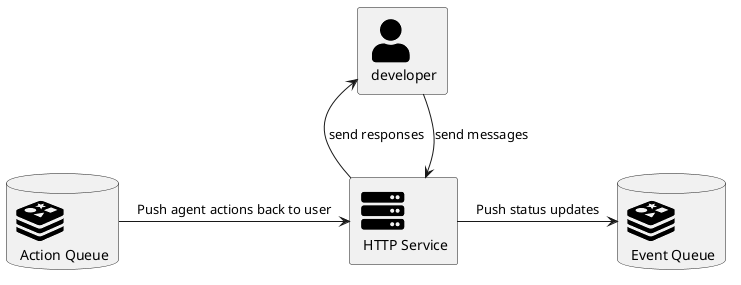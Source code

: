 @startuml architecture

!include <tupadr3/common>
!include <tupadr3/devicons2/redis>
!include <tupadr3/font-awesome-5/user>
!include <tupadr3/font-awesome-5/server>

FA5_USER(developer, developer)
FA5_SERVER(http, "HTTP Service")

DEV2_REDIS(event_queue, "Event Queue", database)
DEV2_REDIS(action_queue, "Action Queue", database)

developer -l-> http : send messages
http -u-> developer: send responses

http -> event_queue : Push status updates
action_queue -> http: Push agent actions back to user


@enduml
